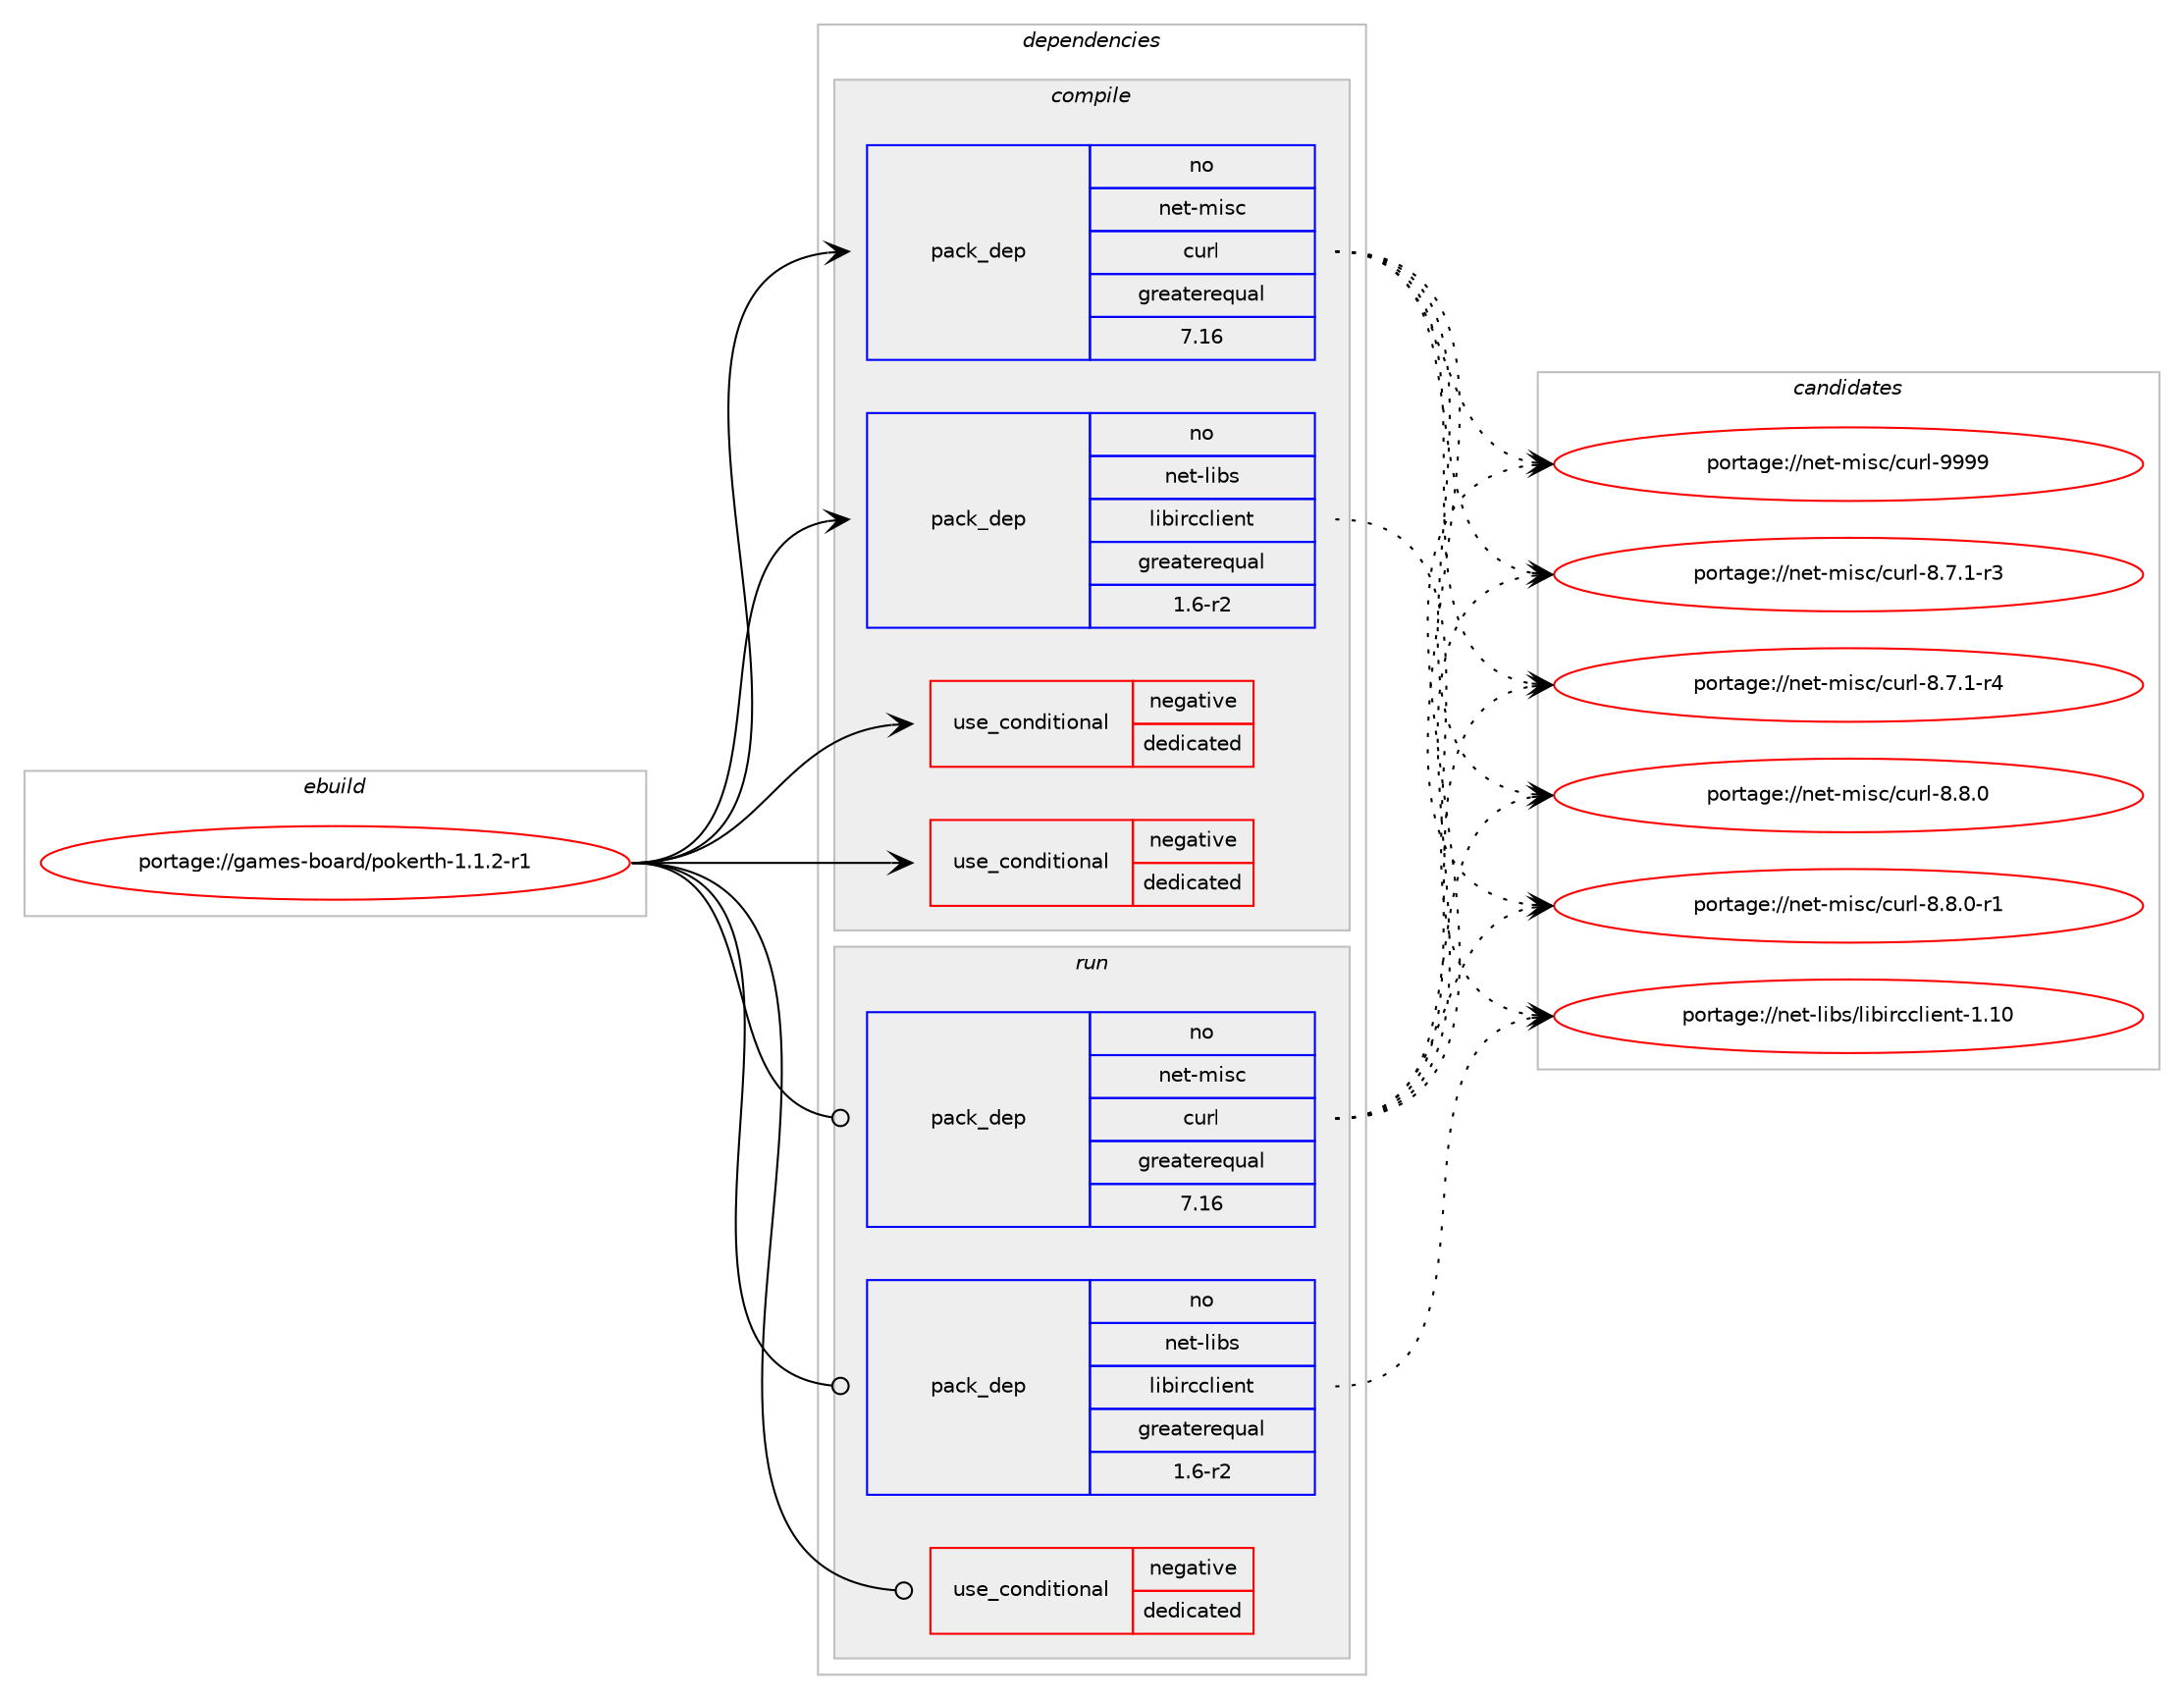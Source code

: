 digraph prolog {

# *************
# Graph options
# *************

newrank=true;
concentrate=true;
compound=true;
graph [rankdir=LR,fontname=Helvetica,fontsize=10,ranksep=1.5];#, ranksep=2.5, nodesep=0.2];
edge  [arrowhead=vee];
node  [fontname=Helvetica,fontsize=10];

# **********
# The ebuild
# **********

subgraph cluster_leftcol {
color=gray;
rank=same;
label=<<i>ebuild</i>>;
id [label="portage://games-board/pokerth-1.1.2-r1", color=red, width=4, href="../games-board/pokerth-1.1.2-r1.svg"];
}

# ****************
# The dependencies
# ****************

subgraph cluster_midcol {
color=gray;
label=<<i>dependencies</i>>;
subgraph cluster_compile {
fillcolor="#eeeeee";
style=filled;
label=<<i>compile</i>>;
subgraph cond61595 {
dependency114510 [label=<<TABLE BORDER="0" CELLBORDER="1" CELLSPACING="0" CELLPADDING="4"><TR><TD ROWSPAN="3" CELLPADDING="10">use_conditional</TD></TR><TR><TD>negative</TD></TR><TR><TD>dedicated</TD></TR></TABLE>>, shape=none, color=red];
# *** BEGIN UNKNOWN DEPENDENCY TYPE (TODO) ***
# dependency114510 -> package_dependency(portage://games-board/pokerth-1.1.2-r1,install,no,dev-qt,qtgui,none,[,,],[slot(5)],[])
# *** END UNKNOWN DEPENDENCY TYPE (TODO) ***

# *** BEGIN UNKNOWN DEPENDENCY TYPE (TODO) ***
# dependency114510 -> package_dependency(portage://games-board/pokerth-1.1.2-r1,install,no,dev-qt,qtwidgets,none,[,,],[slot(5)],[])
# *** END UNKNOWN DEPENDENCY TYPE (TODO) ***

# *** BEGIN UNKNOWN DEPENDENCY TYPE (TODO) ***
# dependency114510 -> package_dependency(portage://games-board/pokerth-1.1.2-r1,install,no,media-libs,libsdl,none,[,,],[slot(0)],[])
# *** END UNKNOWN DEPENDENCY TYPE (TODO) ***

# *** BEGIN UNKNOWN DEPENDENCY TYPE (TODO) ***
# dependency114510 -> package_dependency(portage://games-board/pokerth-1.1.2-r1,install,no,media-libs,sdl-mixer,none,[,,],[],[use(enable(mod),none),use(enable(vorbis),none)])
# *** END UNKNOWN DEPENDENCY TYPE (TODO) ***

}
id:e -> dependency114510:w [weight=20,style="solid",arrowhead="vee"];
subgraph cond61596 {
dependency114511 [label=<<TABLE BORDER="0" CELLBORDER="1" CELLSPACING="0" CELLPADDING="4"><TR><TD ROWSPAN="3" CELLPADDING="10">use_conditional</TD></TR><TR><TD>negative</TD></TR><TR><TD>dedicated</TD></TR></TABLE>>, shape=none, color=red];
# *** BEGIN UNKNOWN DEPENDENCY TYPE (TODO) ***
# dependency114511 -> package_dependency(portage://games-board/pokerth-1.1.2-r1,install,no,dev-qt,qtsql,none,[,,],[slot(5)],[])
# *** END UNKNOWN DEPENDENCY TYPE (TODO) ***

}
id:e -> dependency114511:w [weight=20,style="solid",arrowhead="vee"];
# *** BEGIN UNKNOWN DEPENDENCY TYPE (TODO) ***
# id -> package_dependency(portage://games-board/pokerth-1.1.2-r1,install,no,dev-cpp,websocketpp,none,[,,],[],[])
# *** END UNKNOWN DEPENDENCY TYPE (TODO) ***

# *** BEGIN UNKNOWN DEPENDENCY TYPE (TODO) ***
# id -> package_dependency(portage://games-board/pokerth-1.1.2-r1,install,no,dev-db,sqlite,none,[,,],[slot(3)],[])
# *** END UNKNOWN DEPENDENCY TYPE (TODO) ***

# *** BEGIN UNKNOWN DEPENDENCY TYPE (TODO) ***
# id -> package_dependency(portage://games-board/pokerth-1.1.2-r1,install,no,dev-libs,boost,none,[,,],any_same_slot,[use(enable(zlib),none)])
# *** END UNKNOWN DEPENDENCY TYPE (TODO) ***

# *** BEGIN UNKNOWN DEPENDENCY TYPE (TODO) ***
# id -> package_dependency(portage://games-board/pokerth-1.1.2-r1,install,no,dev-libs,libgcrypt,none,[,,],[slot(0)],[])
# *** END UNKNOWN DEPENDENCY TYPE (TODO) ***

# *** BEGIN UNKNOWN DEPENDENCY TYPE (TODO) ***
# id -> package_dependency(portage://games-board/pokerth-1.1.2-r1,install,no,dev-libs,protobuf,none,[,,],[slot(0),equal],[])
# *** END UNKNOWN DEPENDENCY TYPE (TODO) ***

# *** BEGIN UNKNOWN DEPENDENCY TYPE (TODO) ***
# id -> package_dependency(portage://games-board/pokerth-1.1.2-r1,install,no,dev-libs,tinyxml,none,[,,],[],[use(enable(stl),none)])
# *** END UNKNOWN DEPENDENCY TYPE (TODO) ***

# *** BEGIN UNKNOWN DEPENDENCY TYPE (TODO) ***
# id -> package_dependency(portage://games-board/pokerth-1.1.2-r1,install,no,dev-qt,qtcore,none,[,,],[slot(5)],[])
# *** END UNKNOWN DEPENDENCY TYPE (TODO) ***

# *** BEGIN UNKNOWN DEPENDENCY TYPE (TODO) ***
# id -> package_dependency(portage://games-board/pokerth-1.1.2-r1,install,no,dev-qt,qtnetwork,none,[,,],[slot(5)],[])
# *** END UNKNOWN DEPENDENCY TYPE (TODO) ***

# *** BEGIN UNKNOWN DEPENDENCY TYPE (TODO) ***
# id -> package_dependency(portage://games-board/pokerth-1.1.2-r1,install,no,dev-util,desktop-file-utils,none,[,,],[],[])
# *** END UNKNOWN DEPENDENCY TYPE (TODO) ***

subgraph pack51453 {
dependency114512 [label=<<TABLE BORDER="0" CELLBORDER="1" CELLSPACING="0" CELLPADDING="4" WIDTH="220"><TR><TD ROWSPAN="6" CELLPADDING="30">pack_dep</TD></TR><TR><TD WIDTH="110">no</TD></TR><TR><TD>net-libs</TD></TR><TR><TD>libircclient</TD></TR><TR><TD>greaterequal</TD></TR><TR><TD>1.6-r2</TD></TR></TABLE>>, shape=none, color=blue];
}
id:e -> dependency114512:w [weight=20,style="solid",arrowhead="vee"];
subgraph pack51454 {
dependency114513 [label=<<TABLE BORDER="0" CELLBORDER="1" CELLSPACING="0" CELLPADDING="4" WIDTH="220"><TR><TD ROWSPAN="6" CELLPADDING="30">pack_dep</TD></TR><TR><TD WIDTH="110">no</TD></TR><TR><TD>net-misc</TD></TR><TR><TD>curl</TD></TR><TR><TD>greaterequal</TD></TR><TR><TD>7.16</TD></TR></TABLE>>, shape=none, color=blue];
}
id:e -> dependency114513:w [weight=20,style="solid",arrowhead="vee"];
# *** BEGIN UNKNOWN DEPENDENCY TYPE (TODO) ***
# id -> package_dependency(portage://games-board/pokerth-1.1.2-r1,install,no,virtual,gsasl,none,[,,],[],[])
# *** END UNKNOWN DEPENDENCY TYPE (TODO) ***

# *** BEGIN UNKNOWN DEPENDENCY TYPE (TODO) ***
# id -> package_dependency(portage://games-board/pokerth-1.1.2-r1,install,no,x11-misc,shared-mime-info,none,[,,],[],[])
# *** END UNKNOWN DEPENDENCY TYPE (TODO) ***

}
subgraph cluster_compileandrun {
fillcolor="#eeeeee";
style=filled;
label=<<i>compile and run</i>>;
}
subgraph cluster_run {
fillcolor="#eeeeee";
style=filled;
label=<<i>run</i>>;
subgraph cond61597 {
dependency114514 [label=<<TABLE BORDER="0" CELLBORDER="1" CELLSPACING="0" CELLPADDING="4"><TR><TD ROWSPAN="3" CELLPADDING="10">use_conditional</TD></TR><TR><TD>negative</TD></TR><TR><TD>dedicated</TD></TR></TABLE>>, shape=none, color=red];
# *** BEGIN UNKNOWN DEPENDENCY TYPE (TODO) ***
# dependency114514 -> package_dependency(portage://games-board/pokerth-1.1.2-r1,run,no,dev-qt,qtgui,none,[,,],[slot(5)],[])
# *** END UNKNOWN DEPENDENCY TYPE (TODO) ***

# *** BEGIN UNKNOWN DEPENDENCY TYPE (TODO) ***
# dependency114514 -> package_dependency(portage://games-board/pokerth-1.1.2-r1,run,no,dev-qt,qtwidgets,none,[,,],[slot(5)],[])
# *** END UNKNOWN DEPENDENCY TYPE (TODO) ***

# *** BEGIN UNKNOWN DEPENDENCY TYPE (TODO) ***
# dependency114514 -> package_dependency(portage://games-board/pokerth-1.1.2-r1,run,no,media-libs,libsdl,none,[,,],[slot(0)],[])
# *** END UNKNOWN DEPENDENCY TYPE (TODO) ***

# *** BEGIN UNKNOWN DEPENDENCY TYPE (TODO) ***
# dependency114514 -> package_dependency(portage://games-board/pokerth-1.1.2-r1,run,no,media-libs,sdl-mixer,none,[,,],[],[use(enable(mod),none),use(enable(vorbis),none)])
# *** END UNKNOWN DEPENDENCY TYPE (TODO) ***

}
id:e -> dependency114514:w [weight=20,style="solid",arrowhead="odot"];
# *** BEGIN UNKNOWN DEPENDENCY TYPE (TODO) ***
# id -> package_dependency(portage://games-board/pokerth-1.1.2-r1,run,no,dev-db,sqlite,none,[,,],[slot(3)],[])
# *** END UNKNOWN DEPENDENCY TYPE (TODO) ***

# *** BEGIN UNKNOWN DEPENDENCY TYPE (TODO) ***
# id -> package_dependency(portage://games-board/pokerth-1.1.2-r1,run,no,dev-libs,boost,none,[,,],any_same_slot,[use(enable(zlib),none)])
# *** END UNKNOWN DEPENDENCY TYPE (TODO) ***

# *** BEGIN UNKNOWN DEPENDENCY TYPE (TODO) ***
# id -> package_dependency(portage://games-board/pokerth-1.1.2-r1,run,no,dev-libs,libgcrypt,none,[,,],[slot(0)],[])
# *** END UNKNOWN DEPENDENCY TYPE (TODO) ***

# *** BEGIN UNKNOWN DEPENDENCY TYPE (TODO) ***
# id -> package_dependency(portage://games-board/pokerth-1.1.2-r1,run,no,dev-libs,protobuf,none,[,,],[slot(0),equal],[])
# *** END UNKNOWN DEPENDENCY TYPE (TODO) ***

# *** BEGIN UNKNOWN DEPENDENCY TYPE (TODO) ***
# id -> package_dependency(portage://games-board/pokerth-1.1.2-r1,run,no,dev-libs,tinyxml,none,[,,],[],[use(enable(stl),none)])
# *** END UNKNOWN DEPENDENCY TYPE (TODO) ***

# *** BEGIN UNKNOWN DEPENDENCY TYPE (TODO) ***
# id -> package_dependency(portage://games-board/pokerth-1.1.2-r1,run,no,dev-qt,qtcore,none,[,,],[slot(5)],[])
# *** END UNKNOWN DEPENDENCY TYPE (TODO) ***

# *** BEGIN UNKNOWN DEPENDENCY TYPE (TODO) ***
# id -> package_dependency(portage://games-board/pokerth-1.1.2-r1,run,no,dev-qt,qtnetwork,none,[,,],[slot(5)],[])
# *** END UNKNOWN DEPENDENCY TYPE (TODO) ***

subgraph pack51455 {
dependency114515 [label=<<TABLE BORDER="0" CELLBORDER="1" CELLSPACING="0" CELLPADDING="4" WIDTH="220"><TR><TD ROWSPAN="6" CELLPADDING="30">pack_dep</TD></TR><TR><TD WIDTH="110">no</TD></TR><TR><TD>net-libs</TD></TR><TR><TD>libircclient</TD></TR><TR><TD>greaterequal</TD></TR><TR><TD>1.6-r2</TD></TR></TABLE>>, shape=none, color=blue];
}
id:e -> dependency114515:w [weight=20,style="solid",arrowhead="odot"];
subgraph pack51456 {
dependency114516 [label=<<TABLE BORDER="0" CELLBORDER="1" CELLSPACING="0" CELLPADDING="4" WIDTH="220"><TR><TD ROWSPAN="6" CELLPADDING="30">pack_dep</TD></TR><TR><TD WIDTH="110">no</TD></TR><TR><TD>net-misc</TD></TR><TR><TD>curl</TD></TR><TR><TD>greaterequal</TD></TR><TR><TD>7.16</TD></TR></TABLE>>, shape=none, color=blue];
}
id:e -> dependency114516:w [weight=20,style="solid",arrowhead="odot"];
# *** BEGIN UNKNOWN DEPENDENCY TYPE (TODO) ***
# id -> package_dependency(portage://games-board/pokerth-1.1.2-r1,run,no,virtual,gsasl,none,[,,],[],[])
# *** END UNKNOWN DEPENDENCY TYPE (TODO) ***

}
}

# **************
# The candidates
# **************

subgraph cluster_choices {
rank=same;
color=gray;
label=<<i>candidates</i>>;

subgraph choice51453 {
color=black;
nodesep=1;
choice1101011164510810598115471081059810511499991081051011101164549464948 [label="portage://net-libs/libircclient-1.10", color=red, width=4,href="../net-libs/libircclient-1.10.svg"];
dependency114512:e -> choice1101011164510810598115471081059810511499991081051011101164549464948:w [style=dotted,weight="100"];
}
subgraph choice51454 {
color=black;
nodesep=1;
choice110101116451091051159947991171141084556465546494511451 [label="portage://net-misc/curl-8.7.1-r3", color=red, width=4,href="../net-misc/curl-8.7.1-r3.svg"];
choice110101116451091051159947991171141084556465546494511452 [label="portage://net-misc/curl-8.7.1-r4", color=red, width=4,href="../net-misc/curl-8.7.1-r4.svg"];
choice11010111645109105115994799117114108455646564648 [label="portage://net-misc/curl-8.8.0", color=red, width=4,href="../net-misc/curl-8.8.0.svg"];
choice110101116451091051159947991171141084556465646484511449 [label="portage://net-misc/curl-8.8.0-r1", color=red, width=4,href="../net-misc/curl-8.8.0-r1.svg"];
choice110101116451091051159947991171141084557575757 [label="portage://net-misc/curl-9999", color=red, width=4,href="../net-misc/curl-9999.svg"];
dependency114513:e -> choice110101116451091051159947991171141084556465546494511451:w [style=dotted,weight="100"];
dependency114513:e -> choice110101116451091051159947991171141084556465546494511452:w [style=dotted,weight="100"];
dependency114513:e -> choice11010111645109105115994799117114108455646564648:w [style=dotted,weight="100"];
dependency114513:e -> choice110101116451091051159947991171141084556465646484511449:w [style=dotted,weight="100"];
dependency114513:e -> choice110101116451091051159947991171141084557575757:w [style=dotted,weight="100"];
}
subgraph choice51455 {
color=black;
nodesep=1;
choice1101011164510810598115471081059810511499991081051011101164549464948 [label="portage://net-libs/libircclient-1.10", color=red, width=4,href="../net-libs/libircclient-1.10.svg"];
dependency114515:e -> choice1101011164510810598115471081059810511499991081051011101164549464948:w [style=dotted,weight="100"];
}
subgraph choice51456 {
color=black;
nodesep=1;
choice110101116451091051159947991171141084556465546494511451 [label="portage://net-misc/curl-8.7.1-r3", color=red, width=4,href="../net-misc/curl-8.7.1-r3.svg"];
choice110101116451091051159947991171141084556465546494511452 [label="portage://net-misc/curl-8.7.1-r4", color=red, width=4,href="../net-misc/curl-8.7.1-r4.svg"];
choice11010111645109105115994799117114108455646564648 [label="portage://net-misc/curl-8.8.0", color=red, width=4,href="../net-misc/curl-8.8.0.svg"];
choice110101116451091051159947991171141084556465646484511449 [label="portage://net-misc/curl-8.8.0-r1", color=red, width=4,href="../net-misc/curl-8.8.0-r1.svg"];
choice110101116451091051159947991171141084557575757 [label="portage://net-misc/curl-9999", color=red, width=4,href="../net-misc/curl-9999.svg"];
dependency114516:e -> choice110101116451091051159947991171141084556465546494511451:w [style=dotted,weight="100"];
dependency114516:e -> choice110101116451091051159947991171141084556465546494511452:w [style=dotted,weight="100"];
dependency114516:e -> choice11010111645109105115994799117114108455646564648:w [style=dotted,weight="100"];
dependency114516:e -> choice110101116451091051159947991171141084556465646484511449:w [style=dotted,weight="100"];
dependency114516:e -> choice110101116451091051159947991171141084557575757:w [style=dotted,weight="100"];
}
}

}
